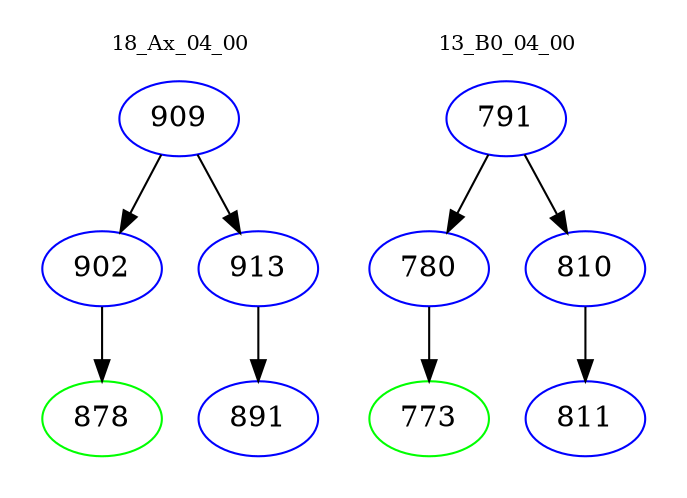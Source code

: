 digraph{
subgraph cluster_0 {
color = white
label = "18_Ax_04_00";
fontsize=10;
T0_909 [label="909", color="blue"]
T0_909 -> T0_902 [color="black"]
T0_902 [label="902", color="blue"]
T0_902 -> T0_878 [color="black"]
T0_878 [label="878", color="green"]
T0_909 -> T0_913 [color="black"]
T0_913 [label="913", color="blue"]
T0_913 -> T0_891 [color="black"]
T0_891 [label="891", color="blue"]
}
subgraph cluster_1 {
color = white
label = "13_B0_04_00";
fontsize=10;
T1_791 [label="791", color="blue"]
T1_791 -> T1_780 [color="black"]
T1_780 [label="780", color="blue"]
T1_780 -> T1_773 [color="black"]
T1_773 [label="773", color="green"]
T1_791 -> T1_810 [color="black"]
T1_810 [label="810", color="blue"]
T1_810 -> T1_811 [color="black"]
T1_811 [label="811", color="blue"]
}
}
